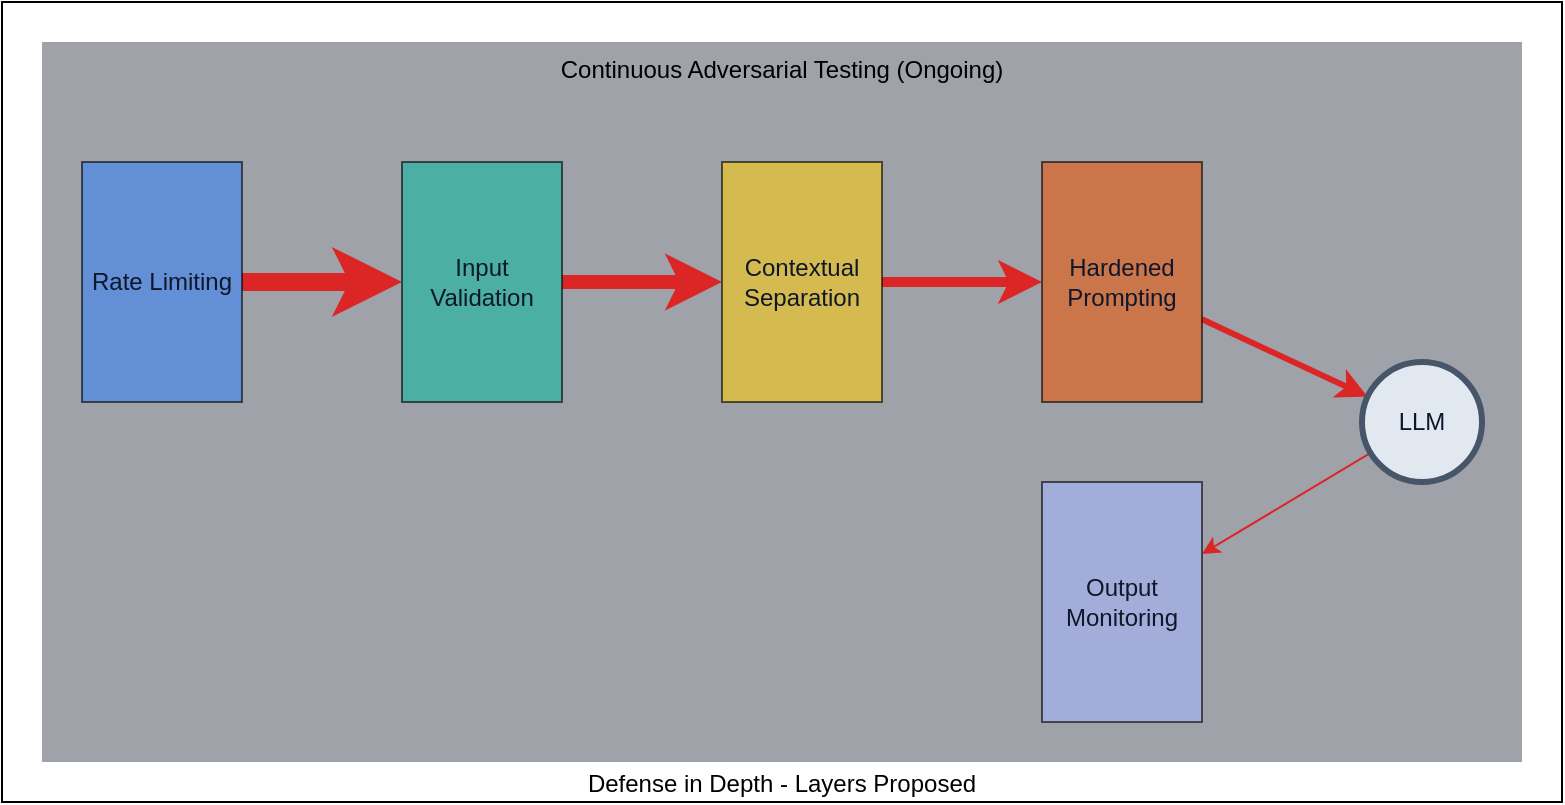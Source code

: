 <mxfile>
    <diagram id="k2c_2CLpF4SUihbJ_xLL" name="Page-1">
        <mxGraphModel dx="963" dy="616" grid="1" gridSize="10" guides="1" tooltips="1" connect="1" arrows="1" fold="1" page="1" pageScale="1" pageWidth="850" pageHeight="1100" math="0" shadow="0">
            <root>
                <mxCell id="0"/>
                <mxCell id="1" parent="0"/>
                <mxCell id="22" value="Defense in Depth - Layers Proposed" style="whiteSpace=wrap;html=1;verticalAlign=bottom;" vertex="1" parent="1">
                    <mxGeometry x="20" y="20" width="780" height="400" as="geometry"/>
                </mxCell>
                <mxCell id="21" value="Continuous Adversarial Testing (Ongoing)" style="rounded=0;whiteSpace=wrap;html=1;strokeWidth=3;fillColor=#0F172A;strokeColor=none;opacity=40;verticalAlign=top;fontSize=12;" vertex="1" parent="1">
                    <mxGeometry x="40" y="40" width="740" height="360" as="geometry"/>
                </mxCell>
                <mxCell id="15" style="edgeStyle=none;html=1;entryX=0;entryY=0.5;entryDx=0;entryDy=0;strokeColor=#DC2626;strokeWidth=9;" edge="1" parent="1" source="9" target="10">
                    <mxGeometry relative="1" as="geometry"/>
                </mxCell>
                <mxCell id="9" value="Rate Limiting" style="rounded=0;whiteSpace=wrap;html=1;strokeWidth=1;fillColor=#3B82F6;strokeColor=default;fontColor=#0F172A;opacity=60;" vertex="1" parent="1">
                    <mxGeometry x="60" y="100" width="80" height="120" as="geometry"/>
                </mxCell>
                <mxCell id="16" style="edgeStyle=none;html=1;entryX=0;entryY=0.5;entryDx=0;entryDy=0;strokeColor=#DC2626;strokeWidth=7;" edge="1" parent="1" source="10" target="11">
                    <mxGeometry relative="1" as="geometry"/>
                </mxCell>
                <mxCell id="10" value="Input Validation" style="rounded=0;whiteSpace=wrap;html=1;strokeWidth=1;fillColor=#14B8A6;strokeColor=default;fontColor=#0F172A;opacity=60;" vertex="1" parent="1">
                    <mxGeometry x="220" y="100" width="80" height="120" as="geometry"/>
                </mxCell>
                <mxCell id="18" style="edgeStyle=none;html=1;entryX=0;entryY=0.5;entryDx=0;entryDy=0;strokeColor=#DC2626;strokeWidth=5;" edge="1" parent="1" source="11" target="12">
                    <mxGeometry relative="1" as="geometry"/>
                </mxCell>
                <mxCell id="11" value="Contextual Separation" style="rounded=0;whiteSpace=wrap;html=1;strokeWidth=1;fillColor=#FACC15;strokeColor=default;fontColor=#0F172A;opacity=60;" vertex="1" parent="1">
                    <mxGeometry x="380" y="100" width="80" height="120" as="geometry"/>
                </mxCell>
                <mxCell id="19" style="edgeStyle=none;html=1;strokeColor=#DC2626;strokeWidth=3;" edge="1" parent="1" source="12" target="14">
                    <mxGeometry relative="1" as="geometry"/>
                </mxCell>
                <mxCell id="12" value="Hardened Prompting" style="rounded=0;whiteSpace=wrap;html=1;strokeWidth=1;fillColor=#EA580C;strokeColor=default;fontColor=#0F172A;opacity=60;" vertex="1" parent="1">
                    <mxGeometry x="540" y="100" width="80" height="120" as="geometry"/>
                </mxCell>
                <mxCell id="13" value="Output Monitoring" style="rounded=0;whiteSpace=wrap;html=1;strokeWidth=1;fillColor=#A5B4FC;strokeColor=default;fontColor=#0F172A;opacity=60;" vertex="1" parent="1">
                    <mxGeometry x="540" y="260" width="80" height="120" as="geometry"/>
                </mxCell>
                <mxCell id="20" style="edgeStyle=none;html=1;strokeColor=#DC2626;" edge="1" parent="1" source="14" target="13">
                    <mxGeometry relative="1" as="geometry"/>
                </mxCell>
                <mxCell id="14" value="LLM" style="ellipse;whiteSpace=wrap;html=1;aspect=fixed;strokeWidth=3;fillColor=#E2E8F0;strokeColor=#475569;fontColor=#0F172A;" vertex="1" parent="1">
                    <mxGeometry x="700" y="200" width="60" height="60" as="geometry"/>
                </mxCell>
            </root>
        </mxGraphModel>
    </diagram>
</mxfile>